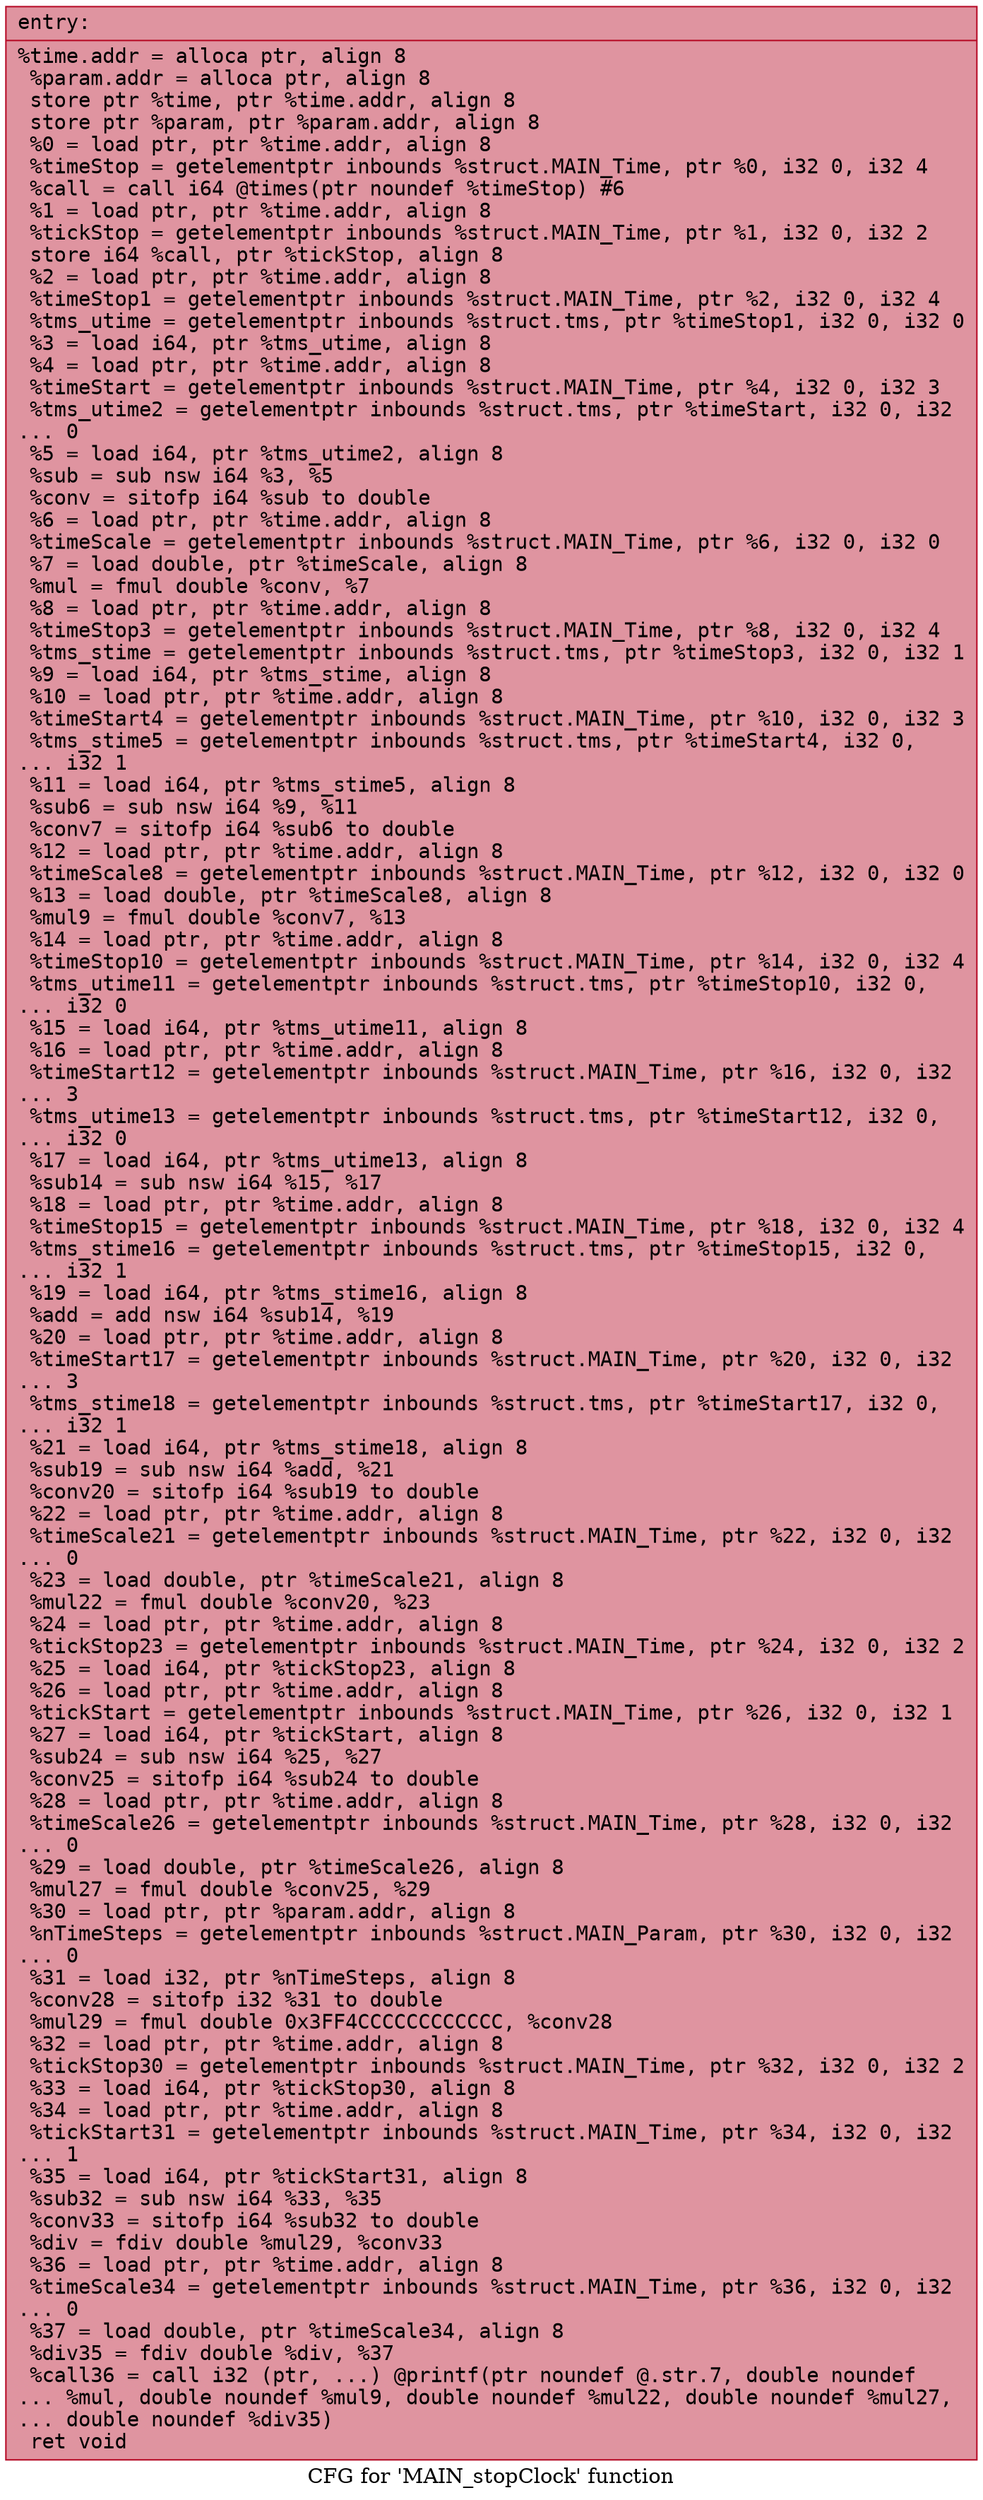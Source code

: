 digraph "CFG for 'MAIN_stopClock' function" {
	label="CFG for 'MAIN_stopClock' function";

	Node0x55e24c277090 [shape=record,color="#b70d28ff", style=filled, fillcolor="#b70d2870" fontname="Courier",label="{entry:\l|  %time.addr = alloca ptr, align 8\l  %param.addr = alloca ptr, align 8\l  store ptr %time, ptr %time.addr, align 8\l  store ptr %param, ptr %param.addr, align 8\l  %0 = load ptr, ptr %time.addr, align 8\l  %timeStop = getelementptr inbounds %struct.MAIN_Time, ptr %0, i32 0, i32 4\l  %call = call i64 @times(ptr noundef %timeStop) #6\l  %1 = load ptr, ptr %time.addr, align 8\l  %tickStop = getelementptr inbounds %struct.MAIN_Time, ptr %1, i32 0, i32 2\l  store i64 %call, ptr %tickStop, align 8\l  %2 = load ptr, ptr %time.addr, align 8\l  %timeStop1 = getelementptr inbounds %struct.MAIN_Time, ptr %2, i32 0, i32 4\l  %tms_utime = getelementptr inbounds %struct.tms, ptr %timeStop1, i32 0, i32 0\l  %3 = load i64, ptr %tms_utime, align 8\l  %4 = load ptr, ptr %time.addr, align 8\l  %timeStart = getelementptr inbounds %struct.MAIN_Time, ptr %4, i32 0, i32 3\l  %tms_utime2 = getelementptr inbounds %struct.tms, ptr %timeStart, i32 0, i32\l... 0\l  %5 = load i64, ptr %tms_utime2, align 8\l  %sub = sub nsw i64 %3, %5\l  %conv = sitofp i64 %sub to double\l  %6 = load ptr, ptr %time.addr, align 8\l  %timeScale = getelementptr inbounds %struct.MAIN_Time, ptr %6, i32 0, i32 0\l  %7 = load double, ptr %timeScale, align 8\l  %mul = fmul double %conv, %7\l  %8 = load ptr, ptr %time.addr, align 8\l  %timeStop3 = getelementptr inbounds %struct.MAIN_Time, ptr %8, i32 0, i32 4\l  %tms_stime = getelementptr inbounds %struct.tms, ptr %timeStop3, i32 0, i32 1\l  %9 = load i64, ptr %tms_stime, align 8\l  %10 = load ptr, ptr %time.addr, align 8\l  %timeStart4 = getelementptr inbounds %struct.MAIN_Time, ptr %10, i32 0, i32 3\l  %tms_stime5 = getelementptr inbounds %struct.tms, ptr %timeStart4, i32 0,\l... i32 1\l  %11 = load i64, ptr %tms_stime5, align 8\l  %sub6 = sub nsw i64 %9, %11\l  %conv7 = sitofp i64 %sub6 to double\l  %12 = load ptr, ptr %time.addr, align 8\l  %timeScale8 = getelementptr inbounds %struct.MAIN_Time, ptr %12, i32 0, i32 0\l  %13 = load double, ptr %timeScale8, align 8\l  %mul9 = fmul double %conv7, %13\l  %14 = load ptr, ptr %time.addr, align 8\l  %timeStop10 = getelementptr inbounds %struct.MAIN_Time, ptr %14, i32 0, i32 4\l  %tms_utime11 = getelementptr inbounds %struct.tms, ptr %timeStop10, i32 0,\l... i32 0\l  %15 = load i64, ptr %tms_utime11, align 8\l  %16 = load ptr, ptr %time.addr, align 8\l  %timeStart12 = getelementptr inbounds %struct.MAIN_Time, ptr %16, i32 0, i32\l... 3\l  %tms_utime13 = getelementptr inbounds %struct.tms, ptr %timeStart12, i32 0,\l... i32 0\l  %17 = load i64, ptr %tms_utime13, align 8\l  %sub14 = sub nsw i64 %15, %17\l  %18 = load ptr, ptr %time.addr, align 8\l  %timeStop15 = getelementptr inbounds %struct.MAIN_Time, ptr %18, i32 0, i32 4\l  %tms_stime16 = getelementptr inbounds %struct.tms, ptr %timeStop15, i32 0,\l... i32 1\l  %19 = load i64, ptr %tms_stime16, align 8\l  %add = add nsw i64 %sub14, %19\l  %20 = load ptr, ptr %time.addr, align 8\l  %timeStart17 = getelementptr inbounds %struct.MAIN_Time, ptr %20, i32 0, i32\l... 3\l  %tms_stime18 = getelementptr inbounds %struct.tms, ptr %timeStart17, i32 0,\l... i32 1\l  %21 = load i64, ptr %tms_stime18, align 8\l  %sub19 = sub nsw i64 %add, %21\l  %conv20 = sitofp i64 %sub19 to double\l  %22 = load ptr, ptr %time.addr, align 8\l  %timeScale21 = getelementptr inbounds %struct.MAIN_Time, ptr %22, i32 0, i32\l... 0\l  %23 = load double, ptr %timeScale21, align 8\l  %mul22 = fmul double %conv20, %23\l  %24 = load ptr, ptr %time.addr, align 8\l  %tickStop23 = getelementptr inbounds %struct.MAIN_Time, ptr %24, i32 0, i32 2\l  %25 = load i64, ptr %tickStop23, align 8\l  %26 = load ptr, ptr %time.addr, align 8\l  %tickStart = getelementptr inbounds %struct.MAIN_Time, ptr %26, i32 0, i32 1\l  %27 = load i64, ptr %tickStart, align 8\l  %sub24 = sub nsw i64 %25, %27\l  %conv25 = sitofp i64 %sub24 to double\l  %28 = load ptr, ptr %time.addr, align 8\l  %timeScale26 = getelementptr inbounds %struct.MAIN_Time, ptr %28, i32 0, i32\l... 0\l  %29 = load double, ptr %timeScale26, align 8\l  %mul27 = fmul double %conv25, %29\l  %30 = load ptr, ptr %param.addr, align 8\l  %nTimeSteps = getelementptr inbounds %struct.MAIN_Param, ptr %30, i32 0, i32\l... 0\l  %31 = load i32, ptr %nTimeSteps, align 8\l  %conv28 = sitofp i32 %31 to double\l  %mul29 = fmul double 0x3FF4CCCCCCCCCCCC, %conv28\l  %32 = load ptr, ptr %time.addr, align 8\l  %tickStop30 = getelementptr inbounds %struct.MAIN_Time, ptr %32, i32 0, i32 2\l  %33 = load i64, ptr %tickStop30, align 8\l  %34 = load ptr, ptr %time.addr, align 8\l  %tickStart31 = getelementptr inbounds %struct.MAIN_Time, ptr %34, i32 0, i32\l... 1\l  %35 = load i64, ptr %tickStart31, align 8\l  %sub32 = sub nsw i64 %33, %35\l  %conv33 = sitofp i64 %sub32 to double\l  %div = fdiv double %mul29, %conv33\l  %36 = load ptr, ptr %time.addr, align 8\l  %timeScale34 = getelementptr inbounds %struct.MAIN_Time, ptr %36, i32 0, i32\l... 0\l  %37 = load double, ptr %timeScale34, align 8\l  %div35 = fdiv double %div, %37\l  %call36 = call i32 (ptr, ...) @printf(ptr noundef @.str.7, double noundef\l... %mul, double noundef %mul9, double noundef %mul22, double noundef %mul27,\l... double noundef %div35)\l  ret void\l}"];
}
